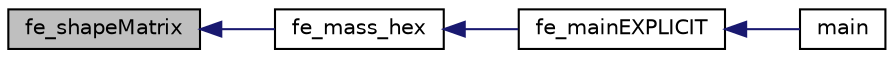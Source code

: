 digraph "fe_shapeMatrix"
{
  edge [fontname="Helvetica",fontsize="10",labelfontname="Helvetica",labelfontsize="10"];
  node [fontname="Helvetica",fontsize="10",shape=record];
  rankdir="LR";
  Node1 [label="fe_shapeMatrix",height=0.2,width=0.4,color="black", fillcolor="grey75", style="filled", fontcolor="black"];
  Node1 -> Node2 [dir="back",color="midnightblue",fontsize="10",style="solid",fontname="Helvetica"];
  Node2 [label="fe_mass_hex",height=0.2,width=0.4,color="black", fillcolor="white", style="filled",URL="$fe__mass__hex_8cpp.html#a04906e61b8cfdc7232924a594b95eb1f"];
  Node2 -> Node3 [dir="back",color="midnightblue",fontsize="10",style="solid",fontname="Helvetica"];
  Node3 [label="fe_mainEXPLICIT",height=0.2,width=0.4,color="black", fillcolor="white", style="filled",URL="$fe__main_e_x_p_l_i_c_i_t_8cpp.html#ab2f8704631ca6c23a453d1905efbb162",tooltip="This function carries out the explicit dynamic analysis of the FEM problem. "];
  Node3 -> Node4 [dir="back",color="midnightblue",fontsize="10",style="solid",fontname="Helvetica"];
  Node4 [label="main",height=0.2,width=0.4,color="black", fillcolor="white", style="filled",URL="$main_8cpp.html#ae66f6b31b5ad750f1fe042a706a4e3d4"];
}
